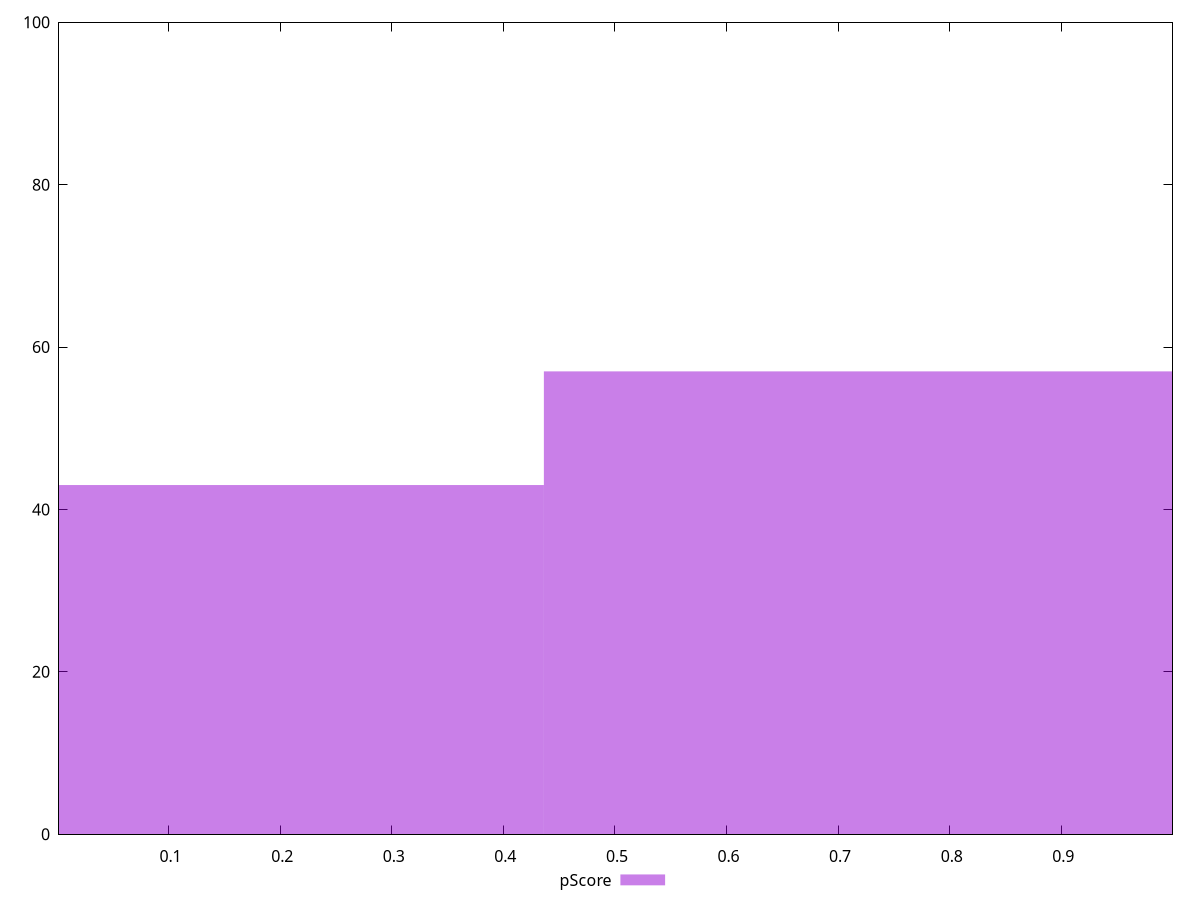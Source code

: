 reset

$pScore <<EOF
0 43
0.8726702745715609 57
EOF

set key outside below
set boxwidth 0.8726702745715609
set xrange [0.0018302900723460858:0.9996489148593348]
set yrange [0:100]
set trange [0:100]
set style fill transparent solid 0.5 noborder
set terminal svg size 640, 490 enhanced background rgb 'white'
set output "reports/report_00027_2021-02-24T12-40-31.850Z/speed-index/samples/agenda/pScore/histogram.svg"

plot $pScore title "pScore" with boxes

reset
